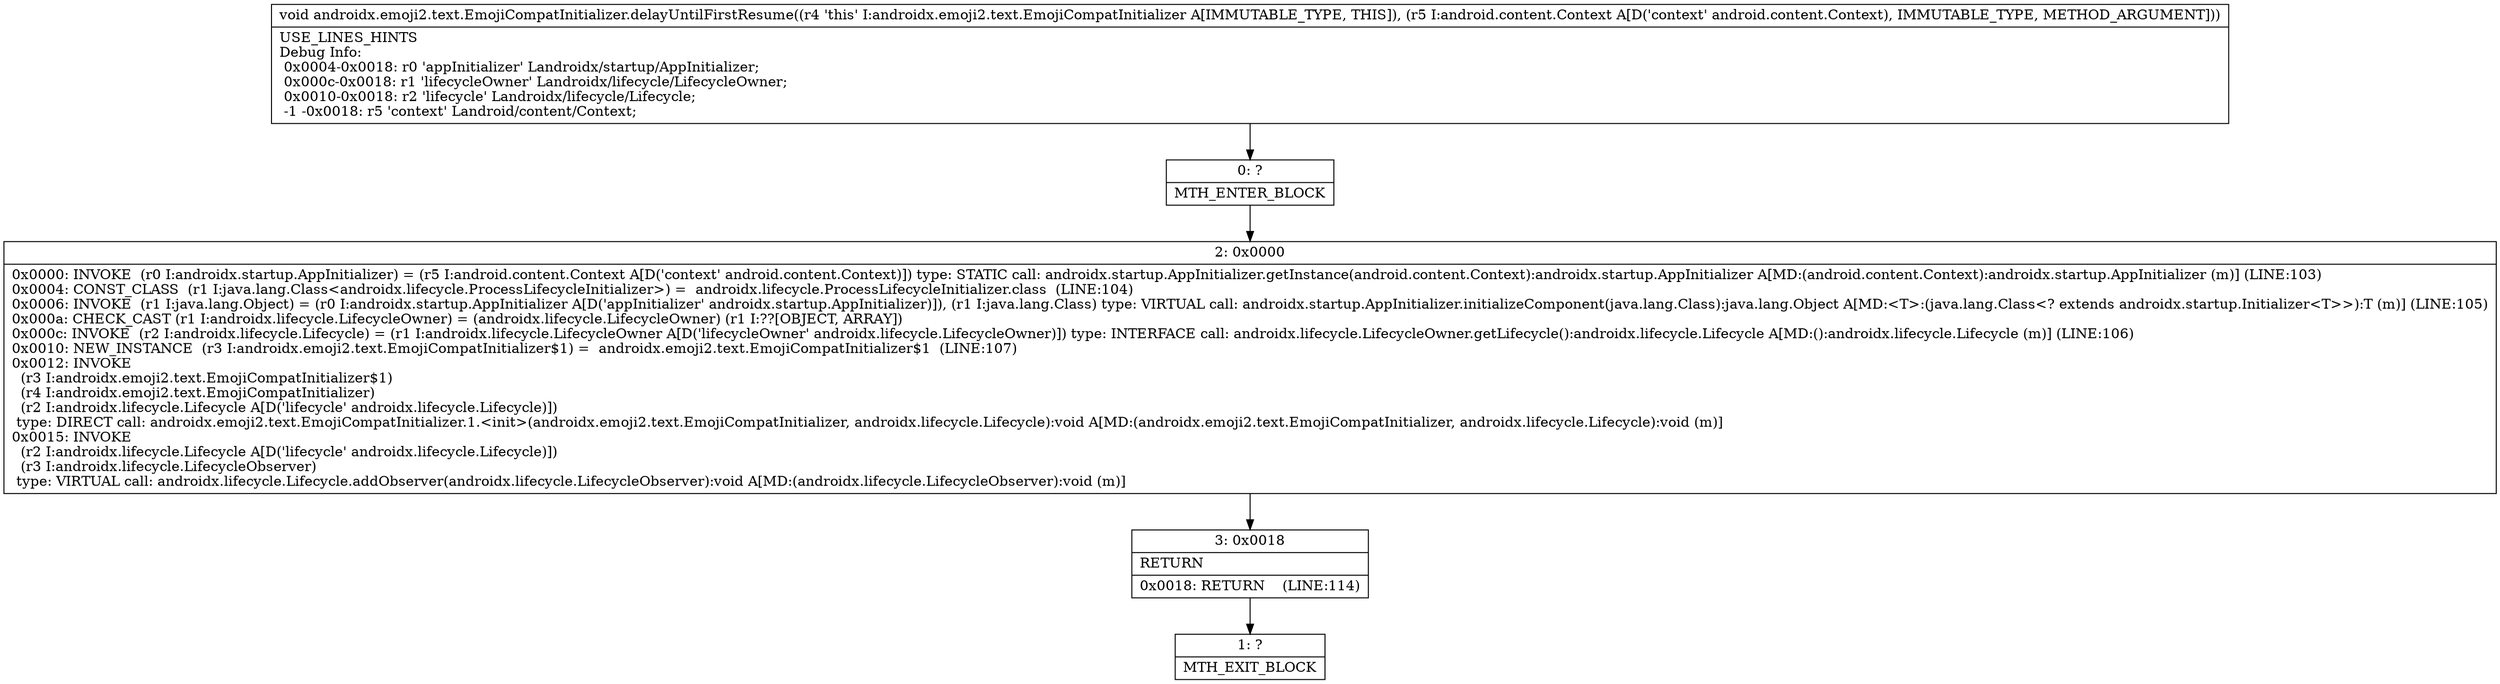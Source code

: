 digraph "CFG forandroidx.emoji2.text.EmojiCompatInitializer.delayUntilFirstResume(Landroid\/content\/Context;)V" {
Node_0 [shape=record,label="{0\:\ ?|MTH_ENTER_BLOCK\l}"];
Node_2 [shape=record,label="{2\:\ 0x0000|0x0000: INVOKE  (r0 I:androidx.startup.AppInitializer) = (r5 I:android.content.Context A[D('context' android.content.Context)]) type: STATIC call: androidx.startup.AppInitializer.getInstance(android.content.Context):androidx.startup.AppInitializer A[MD:(android.content.Context):androidx.startup.AppInitializer (m)] (LINE:103)\l0x0004: CONST_CLASS  (r1 I:java.lang.Class\<androidx.lifecycle.ProcessLifecycleInitializer\>) =  androidx.lifecycle.ProcessLifecycleInitializer.class  (LINE:104)\l0x0006: INVOKE  (r1 I:java.lang.Object) = (r0 I:androidx.startup.AppInitializer A[D('appInitializer' androidx.startup.AppInitializer)]), (r1 I:java.lang.Class) type: VIRTUAL call: androidx.startup.AppInitializer.initializeComponent(java.lang.Class):java.lang.Object A[MD:\<T\>:(java.lang.Class\<? extends androidx.startup.Initializer\<T\>\>):T (m)] (LINE:105)\l0x000a: CHECK_CAST (r1 I:androidx.lifecycle.LifecycleOwner) = (androidx.lifecycle.LifecycleOwner) (r1 I:??[OBJECT, ARRAY]) \l0x000c: INVOKE  (r2 I:androidx.lifecycle.Lifecycle) = (r1 I:androidx.lifecycle.LifecycleOwner A[D('lifecycleOwner' androidx.lifecycle.LifecycleOwner)]) type: INTERFACE call: androidx.lifecycle.LifecycleOwner.getLifecycle():androidx.lifecycle.Lifecycle A[MD:():androidx.lifecycle.Lifecycle (m)] (LINE:106)\l0x0010: NEW_INSTANCE  (r3 I:androidx.emoji2.text.EmojiCompatInitializer$1) =  androidx.emoji2.text.EmojiCompatInitializer$1  (LINE:107)\l0x0012: INVOKE  \l  (r3 I:androidx.emoji2.text.EmojiCompatInitializer$1)\l  (r4 I:androidx.emoji2.text.EmojiCompatInitializer)\l  (r2 I:androidx.lifecycle.Lifecycle A[D('lifecycle' androidx.lifecycle.Lifecycle)])\l type: DIRECT call: androidx.emoji2.text.EmojiCompatInitializer.1.\<init\>(androidx.emoji2.text.EmojiCompatInitializer, androidx.lifecycle.Lifecycle):void A[MD:(androidx.emoji2.text.EmojiCompatInitializer, androidx.lifecycle.Lifecycle):void (m)]\l0x0015: INVOKE  \l  (r2 I:androidx.lifecycle.Lifecycle A[D('lifecycle' androidx.lifecycle.Lifecycle)])\l  (r3 I:androidx.lifecycle.LifecycleObserver)\l type: VIRTUAL call: androidx.lifecycle.Lifecycle.addObserver(androidx.lifecycle.LifecycleObserver):void A[MD:(androidx.lifecycle.LifecycleObserver):void (m)]\l}"];
Node_3 [shape=record,label="{3\:\ 0x0018|RETURN\l|0x0018: RETURN    (LINE:114)\l}"];
Node_1 [shape=record,label="{1\:\ ?|MTH_EXIT_BLOCK\l}"];
MethodNode[shape=record,label="{void androidx.emoji2.text.EmojiCompatInitializer.delayUntilFirstResume((r4 'this' I:androidx.emoji2.text.EmojiCompatInitializer A[IMMUTABLE_TYPE, THIS]), (r5 I:android.content.Context A[D('context' android.content.Context), IMMUTABLE_TYPE, METHOD_ARGUMENT]))  | USE_LINES_HINTS\lDebug Info:\l  0x0004\-0x0018: r0 'appInitializer' Landroidx\/startup\/AppInitializer;\l  0x000c\-0x0018: r1 'lifecycleOwner' Landroidx\/lifecycle\/LifecycleOwner;\l  0x0010\-0x0018: r2 'lifecycle' Landroidx\/lifecycle\/Lifecycle;\l  \-1 \-0x0018: r5 'context' Landroid\/content\/Context;\l}"];
MethodNode -> Node_0;Node_0 -> Node_2;
Node_2 -> Node_3;
Node_3 -> Node_1;
}

